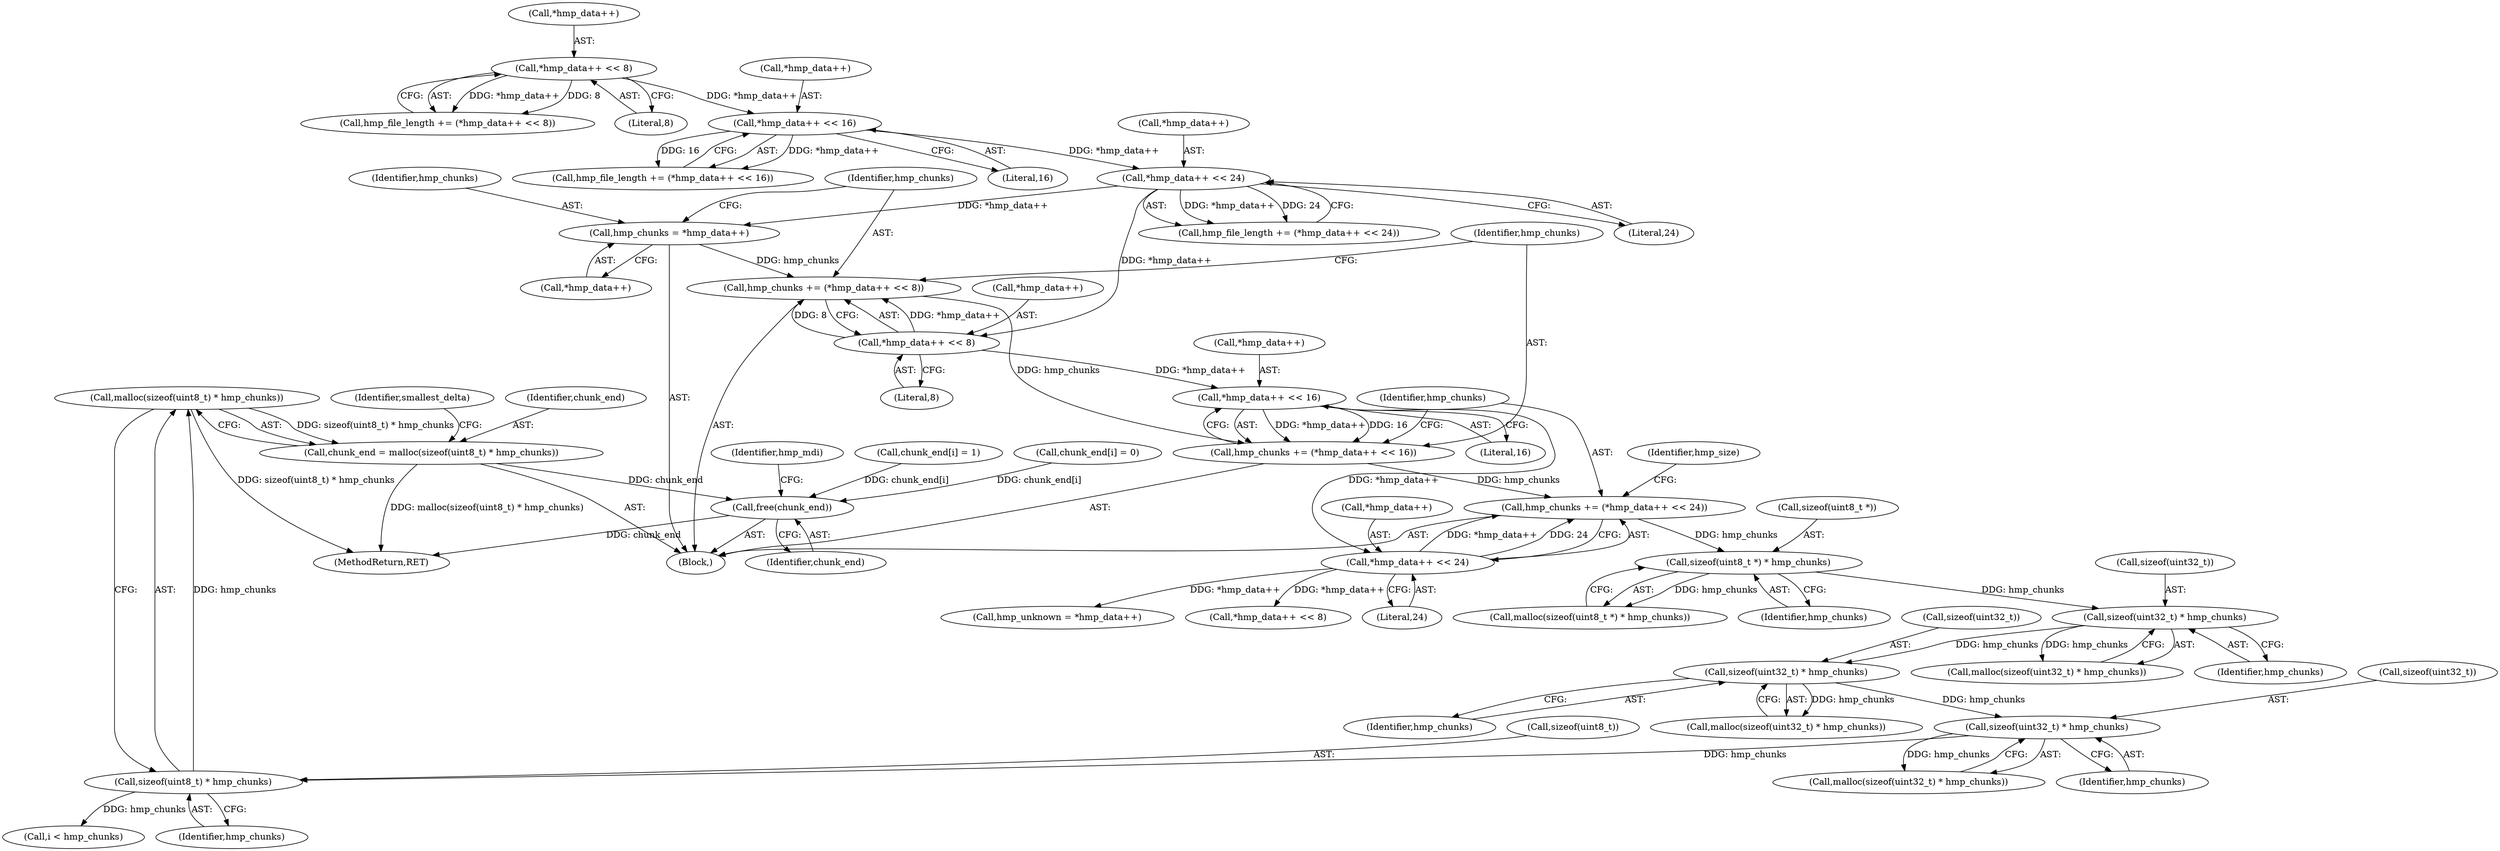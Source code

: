 digraph "0_wildmidi_660b513d99bced8783a4a5984ac2f742c74ebbdd_0@API" {
"1000517" [label="(Call,malloc(sizeof(uint8_t) * hmp_chunks))"];
"1000518" [label="(Call,sizeof(uint8_t) * hmp_chunks)"];
"1000511" [label="(Call,sizeof(uint32_t) * hmp_chunks)"];
"1000504" [label="(Call,sizeof(uint32_t) * hmp_chunks)"];
"1000497" [label="(Call,sizeof(uint32_t) * hmp_chunks)"];
"1000490" [label="(Call,sizeof(uint8_t *) * hmp_chunks)"];
"1000327" [label="(Call,hmp_chunks += (*hmp_data++ << 24))"];
"1000329" [label="(Call,*hmp_data++ << 24)"];
"1000322" [label="(Call,*hmp_data++ << 16)"];
"1000315" [label="(Call,*hmp_data++ << 8)"];
"1000292" [label="(Call,*hmp_data++ << 24)"];
"1000285" [label="(Call,*hmp_data++ << 16)"];
"1000278" [label="(Call,*hmp_data++ << 8)"];
"1000320" [label="(Call,hmp_chunks += (*hmp_data++ << 16))"];
"1000313" [label="(Call,hmp_chunks += (*hmp_data++ << 8))"];
"1000308" [label="(Call,hmp_chunks = *hmp_data++)"];
"1000515" [label="(Call,chunk_end = malloc(sizeof(uint8_t) * hmp_chunks))"];
"1001275" [label="(Call,free(chunk_end))"];
"1000493" [label="(Identifier,hmp_chunks)"];
"1000283" [label="(Call,hmp_file_length += (*hmp_data++ << 16))"];
"1001287" [label="(MethodReturn,RET)"];
"1000330" [label="(Call,*hmp_data++)"];
"1001275" [label="(Call,free(chunk_end))"];
"1000529" [label="(Call,i < hmp_chunks)"];
"1000496" [label="(Call,malloc(sizeof(uint32_t) * hmp_chunks))"];
"1000289" [label="(Literal,16)"];
"1000491" [label="(Call,sizeof(uint8_t *))"];
"1000279" [label="(Call,*hmp_data++)"];
"1000523" [label="(Identifier,smallest_delta)"];
"1000321" [label="(Identifier,hmp_chunks)"];
"1000285" [label="(Call,*hmp_data++ << 16)"];
"1000517" [label="(Call,malloc(sizeof(uint8_t) * hmp_chunks))"];
"1000329" [label="(Call,*hmp_data++ << 24)"];
"1000310" [label="(Call,*hmp_data++)"];
"1000766" [label="(Call,chunk_end[i] = 0)"];
"1000507" [label="(Identifier,hmp_chunks)"];
"1000313" [label="(Call,hmp_chunks += (*hmp_data++ << 8))"];
"1001276" [label="(Identifier,chunk_end)"];
"1000309" [label="(Identifier,hmp_chunks)"];
"1000296" [label="(Literal,24)"];
"1000286" [label="(Call,*hmp_data++)"];
"1000314" [label="(Identifier,hmp_chunks)"];
"1000333" [label="(Literal,24)"];
"1000514" [label="(Identifier,hmp_chunks)"];
"1000337" [label="(Call,hmp_unknown = *hmp_data++)"];
"1000521" [label="(Identifier,hmp_chunks)"];
"1000503" [label="(Call,malloc(sizeof(uint32_t) * hmp_chunks))"];
"1000335" [label="(Identifier,hmp_size)"];
"1000292" [label="(Call,*hmp_data++ << 24)"];
"1000505" [label="(Call,sizeof(uint32_t))"];
"1000489" [label="(Call,malloc(sizeof(uint8_t *) * hmp_chunks))"];
"1000344" [label="(Call,*hmp_data++ << 8)"];
"1000327" [label="(Call,hmp_chunks += (*hmp_data++ << 24))"];
"1000315" [label="(Call,*hmp_data++ << 8)"];
"1000510" [label="(Call,malloc(sizeof(uint32_t) * hmp_chunks))"];
"1000500" [label="(Identifier,hmp_chunks)"];
"1000498" [label="(Call,sizeof(uint32_t))"];
"1000328" [label="(Identifier,hmp_chunks)"];
"1000515" [label="(Call,chunk_end = malloc(sizeof(uint8_t) * hmp_chunks))"];
"1000106" [label="(Block,)"];
"1000290" [label="(Call,hmp_file_length += (*hmp_data++ << 24))"];
"1000490" [label="(Call,sizeof(uint8_t *) * hmp_chunks)"];
"1000326" [label="(Literal,16)"];
"1000519" [label="(Call,sizeof(uint8_t))"];
"1000323" [label="(Call,*hmp_data++)"];
"1000282" [label="(Literal,8)"];
"1000518" [label="(Call,sizeof(uint8_t) * hmp_chunks)"];
"1000319" [label="(Literal,8)"];
"1000497" [label="(Call,sizeof(uint32_t) * hmp_chunks)"];
"1000516" [label="(Identifier,chunk_end)"];
"1001279" [label="(Identifier,hmp_mdi)"];
"1000293" [label="(Call,*hmp_data++)"];
"1000504" [label="(Call,sizeof(uint32_t) * hmp_chunks)"];
"1000511" [label="(Call,sizeof(uint32_t) * hmp_chunks)"];
"1000965" [label="(Call,chunk_end[i] = 1)"];
"1000308" [label="(Call,hmp_chunks = *hmp_data++)"];
"1000278" [label="(Call,*hmp_data++ << 8)"];
"1000322" [label="(Call,*hmp_data++ << 16)"];
"1000316" [label="(Call,*hmp_data++)"];
"1000512" [label="(Call,sizeof(uint32_t))"];
"1000276" [label="(Call,hmp_file_length += (*hmp_data++ << 8))"];
"1000320" [label="(Call,hmp_chunks += (*hmp_data++ << 16))"];
"1000517" -> "1000515"  [label="AST: "];
"1000517" -> "1000518"  [label="CFG: "];
"1000518" -> "1000517"  [label="AST: "];
"1000515" -> "1000517"  [label="CFG: "];
"1000517" -> "1001287"  [label="DDG: sizeof(uint8_t) * hmp_chunks"];
"1000517" -> "1000515"  [label="DDG: sizeof(uint8_t) * hmp_chunks"];
"1000518" -> "1000517"  [label="DDG: hmp_chunks"];
"1000518" -> "1000521"  [label="CFG: "];
"1000519" -> "1000518"  [label="AST: "];
"1000521" -> "1000518"  [label="AST: "];
"1000511" -> "1000518"  [label="DDG: hmp_chunks"];
"1000518" -> "1000529"  [label="DDG: hmp_chunks"];
"1000511" -> "1000510"  [label="AST: "];
"1000511" -> "1000514"  [label="CFG: "];
"1000512" -> "1000511"  [label="AST: "];
"1000514" -> "1000511"  [label="AST: "];
"1000510" -> "1000511"  [label="CFG: "];
"1000511" -> "1000510"  [label="DDG: hmp_chunks"];
"1000504" -> "1000511"  [label="DDG: hmp_chunks"];
"1000504" -> "1000503"  [label="AST: "];
"1000504" -> "1000507"  [label="CFG: "];
"1000505" -> "1000504"  [label="AST: "];
"1000507" -> "1000504"  [label="AST: "];
"1000503" -> "1000504"  [label="CFG: "];
"1000504" -> "1000503"  [label="DDG: hmp_chunks"];
"1000497" -> "1000504"  [label="DDG: hmp_chunks"];
"1000497" -> "1000496"  [label="AST: "];
"1000497" -> "1000500"  [label="CFG: "];
"1000498" -> "1000497"  [label="AST: "];
"1000500" -> "1000497"  [label="AST: "];
"1000496" -> "1000497"  [label="CFG: "];
"1000497" -> "1000496"  [label="DDG: hmp_chunks"];
"1000490" -> "1000497"  [label="DDG: hmp_chunks"];
"1000490" -> "1000489"  [label="AST: "];
"1000490" -> "1000493"  [label="CFG: "];
"1000491" -> "1000490"  [label="AST: "];
"1000493" -> "1000490"  [label="AST: "];
"1000489" -> "1000490"  [label="CFG: "];
"1000490" -> "1000489"  [label="DDG: hmp_chunks"];
"1000327" -> "1000490"  [label="DDG: hmp_chunks"];
"1000327" -> "1000106"  [label="AST: "];
"1000327" -> "1000329"  [label="CFG: "];
"1000328" -> "1000327"  [label="AST: "];
"1000329" -> "1000327"  [label="AST: "];
"1000335" -> "1000327"  [label="CFG: "];
"1000329" -> "1000327"  [label="DDG: *hmp_data++"];
"1000329" -> "1000327"  [label="DDG: 24"];
"1000320" -> "1000327"  [label="DDG: hmp_chunks"];
"1000329" -> "1000333"  [label="CFG: "];
"1000330" -> "1000329"  [label="AST: "];
"1000333" -> "1000329"  [label="AST: "];
"1000322" -> "1000329"  [label="DDG: *hmp_data++"];
"1000329" -> "1000337"  [label="DDG: *hmp_data++"];
"1000329" -> "1000344"  [label="DDG: *hmp_data++"];
"1000322" -> "1000320"  [label="AST: "];
"1000322" -> "1000326"  [label="CFG: "];
"1000323" -> "1000322"  [label="AST: "];
"1000326" -> "1000322"  [label="AST: "];
"1000320" -> "1000322"  [label="CFG: "];
"1000322" -> "1000320"  [label="DDG: *hmp_data++"];
"1000322" -> "1000320"  [label="DDG: 16"];
"1000315" -> "1000322"  [label="DDG: *hmp_data++"];
"1000315" -> "1000313"  [label="AST: "];
"1000315" -> "1000319"  [label="CFG: "];
"1000316" -> "1000315"  [label="AST: "];
"1000319" -> "1000315"  [label="AST: "];
"1000313" -> "1000315"  [label="CFG: "];
"1000315" -> "1000313"  [label="DDG: *hmp_data++"];
"1000315" -> "1000313"  [label="DDG: 8"];
"1000292" -> "1000315"  [label="DDG: *hmp_data++"];
"1000292" -> "1000290"  [label="AST: "];
"1000292" -> "1000296"  [label="CFG: "];
"1000293" -> "1000292"  [label="AST: "];
"1000296" -> "1000292"  [label="AST: "];
"1000290" -> "1000292"  [label="CFG: "];
"1000292" -> "1000290"  [label="DDG: *hmp_data++"];
"1000292" -> "1000290"  [label="DDG: 24"];
"1000285" -> "1000292"  [label="DDG: *hmp_data++"];
"1000292" -> "1000308"  [label="DDG: *hmp_data++"];
"1000285" -> "1000283"  [label="AST: "];
"1000285" -> "1000289"  [label="CFG: "];
"1000286" -> "1000285"  [label="AST: "];
"1000289" -> "1000285"  [label="AST: "];
"1000283" -> "1000285"  [label="CFG: "];
"1000285" -> "1000283"  [label="DDG: *hmp_data++"];
"1000285" -> "1000283"  [label="DDG: 16"];
"1000278" -> "1000285"  [label="DDG: *hmp_data++"];
"1000278" -> "1000276"  [label="AST: "];
"1000278" -> "1000282"  [label="CFG: "];
"1000279" -> "1000278"  [label="AST: "];
"1000282" -> "1000278"  [label="AST: "];
"1000276" -> "1000278"  [label="CFG: "];
"1000278" -> "1000276"  [label="DDG: *hmp_data++"];
"1000278" -> "1000276"  [label="DDG: 8"];
"1000320" -> "1000106"  [label="AST: "];
"1000321" -> "1000320"  [label="AST: "];
"1000328" -> "1000320"  [label="CFG: "];
"1000313" -> "1000320"  [label="DDG: hmp_chunks"];
"1000313" -> "1000106"  [label="AST: "];
"1000314" -> "1000313"  [label="AST: "];
"1000321" -> "1000313"  [label="CFG: "];
"1000308" -> "1000313"  [label="DDG: hmp_chunks"];
"1000308" -> "1000106"  [label="AST: "];
"1000308" -> "1000310"  [label="CFG: "];
"1000309" -> "1000308"  [label="AST: "];
"1000310" -> "1000308"  [label="AST: "];
"1000314" -> "1000308"  [label="CFG: "];
"1000515" -> "1000106"  [label="AST: "];
"1000516" -> "1000515"  [label="AST: "];
"1000523" -> "1000515"  [label="CFG: "];
"1000515" -> "1001287"  [label="DDG: malloc(sizeof(uint8_t) * hmp_chunks)"];
"1000515" -> "1001275"  [label="DDG: chunk_end"];
"1001275" -> "1000106"  [label="AST: "];
"1001275" -> "1001276"  [label="CFG: "];
"1001276" -> "1001275"  [label="AST: "];
"1001279" -> "1001275"  [label="CFG: "];
"1001275" -> "1001287"  [label="DDG: chunk_end"];
"1000766" -> "1001275"  [label="DDG: chunk_end[i]"];
"1000965" -> "1001275"  [label="DDG: chunk_end[i]"];
}
